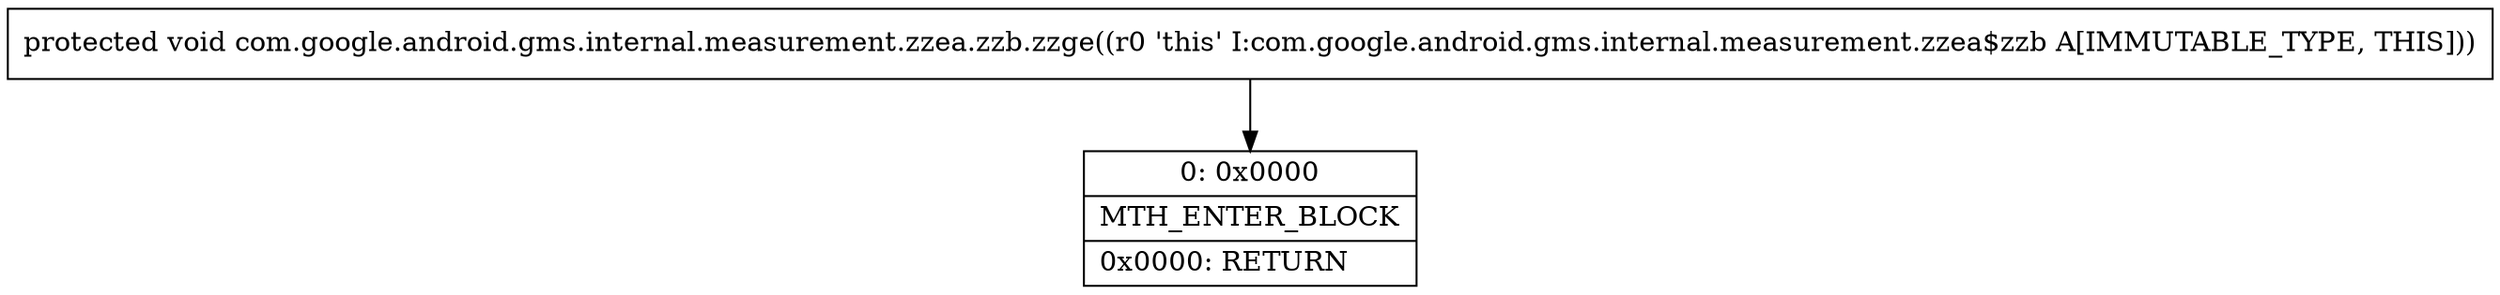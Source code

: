 digraph "CFG forcom.google.android.gms.internal.measurement.zzea.zzb.zzge()V" {
Node_0 [shape=record,label="{0\:\ 0x0000|MTH_ENTER_BLOCK\l|0x0000: RETURN   \l}"];
MethodNode[shape=record,label="{protected void com.google.android.gms.internal.measurement.zzea.zzb.zzge((r0 'this' I:com.google.android.gms.internal.measurement.zzea$zzb A[IMMUTABLE_TYPE, THIS])) }"];
MethodNode -> Node_0;
}

